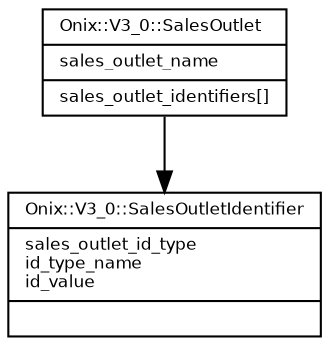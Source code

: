 digraph G {
  fontname = "Bitstream Vera Sans"
  fontsize = 8

  node [
    fontname = "Bitstream Vera Sans"
    fontsize = 8
    shape = "record"
  ]

  edge [
    fontname = "Bitstream Vera Sans"
    fontsize = 8
  ]

  SalesOutlet [
    label = "{Onix::V3_0::SalesOutlet\l|sales_outlet_name\l|sales_outlet_identifiers[]\l}"
  ]

  SalesOutlet -> SalesOutletIdentifier [arrowhead=normal]

  SalesOutletIdentifier [
    label = "{Onix::V3_0::SalesOutletIdentifier\l|sales_outlet_id_type\lid_type_name\lid_value\l|\l}"
  ]




}
